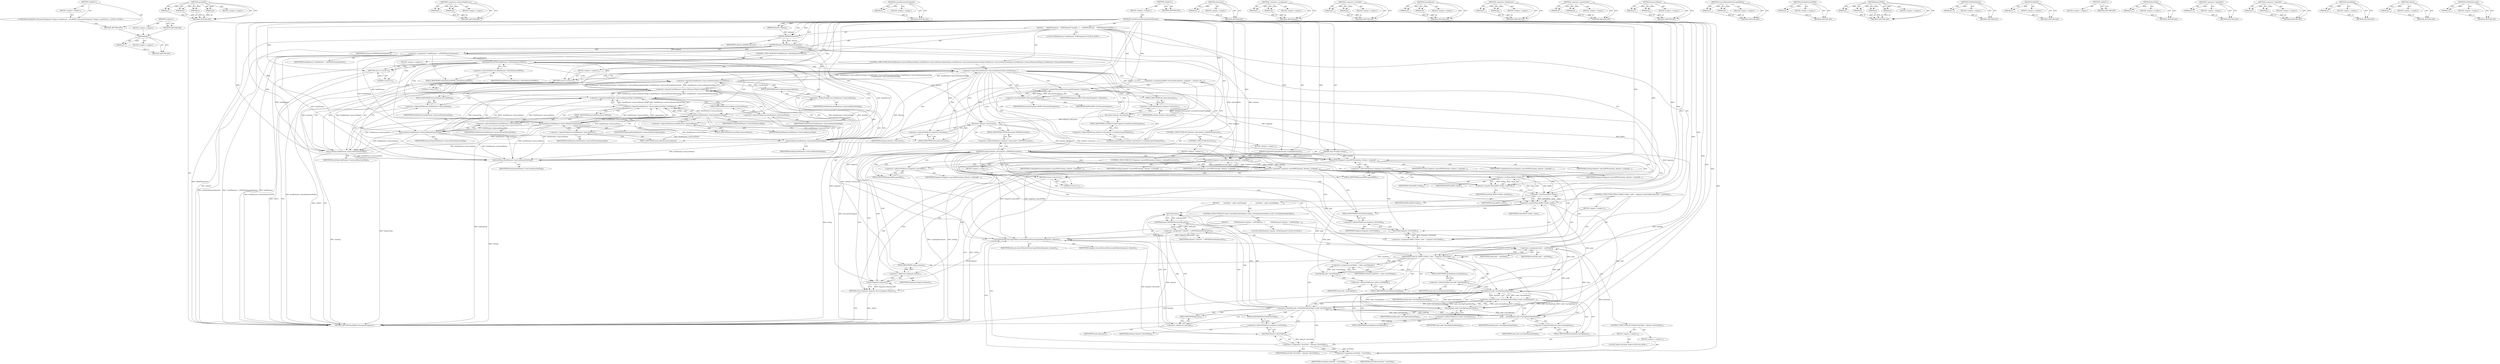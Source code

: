 digraph "&lt;global&gt;" {
vulnerable_300 [label=<(METHOD,get)>];
vulnerable_301 [label=<(PARAM,p1)>];
vulnerable_302 [label=<(BLOCK,&lt;empty&gt;,&lt;empty&gt;)>];
vulnerable_303 [label=<(METHOD_RETURN,ANY)>];
vulnerable_280 [label=<(METHOD,parseXML)>];
vulnerable_281 [label=<(PARAM,p1)>];
vulnerable_282 [label=<(PARAM,p2)>];
vulnerable_283 [label=<(PARAM,p3)>];
vulnerable_284 [label=<(PARAM,p4)>];
vulnerable_285 [label=<(BLOCK,&lt;empty&gt;,&lt;empty&gt;)>];
vulnerable_286 [label=<(METHOD_RETURN,ANY)>];
vulnerable_232 [label=<(METHOD,&lt;operator&gt;.indirectFieldAccess)>];
vulnerable_233 [label=<(PARAM,p1)>];
vulnerable_234 [label=<(PARAM,p2)>];
vulnerable_235 [label=<(BLOCK,&lt;empty&gt;,&lt;empty&gt;)>];
vulnerable_236 [label=<(METHOD_RETURN,ANY)>];
vulnerable_257 [label=<(METHOD,createDocumentFragment)>];
vulnerable_258 [label=<(PARAM,p1)>];
vulnerable_259 [label=<(BLOCK,&lt;empty&gt;,&lt;empty&gt;)>];
vulnerable_260 [label=<(METHOD_RETURN,ANY)>];
vulnerable_6 [label=<(METHOD,&lt;global&gt;)<SUB>1</SUB>>];
vulnerable_7 [label=<(BLOCK,&lt;empty&gt;,&lt;empty&gt;)<SUB>1</SUB>>];
vulnerable_8 [label=<(METHOD,createDocumentFragmentForElement)<SUB>1</SUB>>];
vulnerable_9 [label=<(PARAM,const String&amp; markup)<SUB>1</SUB>>];
vulnerable_10 [label=<(PARAM,Element* element)<SUB>1</SUB>>];
vulnerable_11 [label=<(PARAM,FragmentScriptingPermission scriptingPermission)<SUB>1</SUB>>];
vulnerable_12 [label=<(BLOCK,{
    ASSERT(element);
    HTMLElement* htmlEle...,{
    ASSERT(element);
    HTMLElement* htmlEle...)<SUB>2</SUB>>];
vulnerable_13 [label=<(ASSERT,ASSERT(element))<SUB>3</SUB>>];
vulnerable_14 [label=<(IDENTIFIER,element,ASSERT(element))<SUB>3</SUB>>];
vulnerable_15 [label="<(LOCAL,HTMLElement* htmlElement: HTMLElement*)<SUB>4</SUB>>"];
vulnerable_16 [label=<(&lt;operator&gt;.assignment,* htmlElement = toHTMLElement(element))<SUB>4</SUB>>];
vulnerable_17 [label=<(IDENTIFIER,htmlElement,* htmlElement = toHTMLElement(element))<SUB>4</SUB>>];
vulnerable_18 [label=<(toHTMLElement,toHTMLElement(element))<SUB>4</SUB>>];
vulnerable_19 [label=<(IDENTIFIER,element,toHTMLElement(element))<SUB>4</SUB>>];
vulnerable_20 [label=<(CONTROL_STRUCTURE,IF,if (htmlElement-&gt;ieForbidsInsertHTML()))<SUB>5</SUB>>];
vulnerable_21 [label=<(ieForbidsInsertHTML,htmlElement-&gt;ieForbidsInsertHTML())<SUB>5</SUB>>];
vulnerable_22 [label=<(&lt;operator&gt;.indirectFieldAccess,htmlElement-&gt;ieForbidsInsertHTML)<SUB>5</SUB>>];
vulnerable_23 [label=<(IDENTIFIER,htmlElement,htmlElement-&gt;ieForbidsInsertHTML())<SUB>5</SUB>>];
vulnerable_24 [label=<(FIELD_IDENTIFIER,ieForbidsInsertHTML,ieForbidsInsertHTML)<SUB>5</SUB>>];
vulnerable_25 [label=<(BLOCK,&lt;empty&gt;,&lt;empty&gt;)<SUB>6</SUB>>];
vulnerable_26 [label=<(RETURN,return 0;,return 0;)<SUB>6</SUB>>];
vulnerable_27 [label=<(LITERAL,0,return 0;)<SUB>6</SUB>>];
vulnerable_28 [label=<(CONTROL_STRUCTURE,IF,if (htmlElement-&gt;hasLocalName(colTag) || htmlElement-&gt;hasLocalName(colgroupTag) || htmlElement-&gt;hasLocalName(framesetTag)
| htmlElement-&gt;hasLocalName(headTag) || htmlElement-&gt;hasLocalName(styleTag) || htmlElement-&gt;hasLocalName(titleTag)))<SUB>7</SUB>>];
vulnerable_29 [label=<(&lt;operator&gt;.logicalOr,htmlElement-&gt;hasLocalName(colTag) || htmlElemen...)<SUB>7</SUB>>];
vulnerable_30 [label=<(&lt;operator&gt;.logicalOr,htmlElement-&gt;hasLocalName(colTag) || htmlElemen...)<SUB>7</SUB>>];
vulnerable_31 [label=<(&lt;operator&gt;.logicalOr,htmlElement-&gt;hasLocalName(colTag) || htmlElemen...)<SUB>7</SUB>>];
vulnerable_32 [label=<(&lt;operator&gt;.logicalOr,htmlElement-&gt;hasLocalName(colTag) || htmlElemen...)<SUB>7</SUB>>];
vulnerable_33 [label=<(&lt;operator&gt;.logicalOr,htmlElement-&gt;hasLocalName(colTag) || htmlElemen...)<SUB>7</SUB>>];
vulnerable_34 [label=<(hasLocalName,htmlElement-&gt;hasLocalName(colTag))<SUB>7</SUB>>];
vulnerable_35 [label=<(&lt;operator&gt;.indirectFieldAccess,htmlElement-&gt;hasLocalName)<SUB>7</SUB>>];
vulnerable_36 [label=<(IDENTIFIER,htmlElement,htmlElement-&gt;hasLocalName(colTag))<SUB>7</SUB>>];
vulnerable_37 [label=<(FIELD_IDENTIFIER,hasLocalName,hasLocalName)<SUB>7</SUB>>];
vulnerable_38 [label=<(IDENTIFIER,colTag,htmlElement-&gt;hasLocalName(colTag))<SUB>7</SUB>>];
vulnerable_39 [label=<(hasLocalName,htmlElement-&gt;hasLocalName(colgroupTag))<SUB>7</SUB>>];
vulnerable_40 [label=<(&lt;operator&gt;.indirectFieldAccess,htmlElement-&gt;hasLocalName)<SUB>7</SUB>>];
vulnerable_41 [label=<(IDENTIFIER,htmlElement,htmlElement-&gt;hasLocalName(colgroupTag))<SUB>7</SUB>>];
vulnerable_42 [label=<(FIELD_IDENTIFIER,hasLocalName,hasLocalName)<SUB>7</SUB>>];
vulnerable_43 [label=<(IDENTIFIER,colgroupTag,htmlElement-&gt;hasLocalName(colgroupTag))<SUB>7</SUB>>];
vulnerable_44 [label=<(hasLocalName,htmlElement-&gt;hasLocalName(framesetTag))<SUB>7</SUB>>];
vulnerable_45 [label=<(&lt;operator&gt;.indirectFieldAccess,htmlElement-&gt;hasLocalName)<SUB>7</SUB>>];
vulnerable_46 [label=<(IDENTIFIER,htmlElement,htmlElement-&gt;hasLocalName(framesetTag))<SUB>7</SUB>>];
vulnerable_47 [label=<(FIELD_IDENTIFIER,hasLocalName,hasLocalName)<SUB>7</SUB>>];
vulnerable_48 [label=<(IDENTIFIER,framesetTag,htmlElement-&gt;hasLocalName(framesetTag))<SUB>7</SUB>>];
vulnerable_49 [label=<(hasLocalName,htmlElement-&gt;hasLocalName(headTag))<SUB>8</SUB>>];
vulnerable_50 [label=<(&lt;operator&gt;.indirectFieldAccess,htmlElement-&gt;hasLocalName)<SUB>8</SUB>>];
vulnerable_51 [label=<(IDENTIFIER,htmlElement,htmlElement-&gt;hasLocalName(headTag))<SUB>8</SUB>>];
vulnerable_52 [label=<(FIELD_IDENTIFIER,hasLocalName,hasLocalName)<SUB>8</SUB>>];
vulnerable_53 [label=<(IDENTIFIER,headTag,htmlElement-&gt;hasLocalName(headTag))<SUB>8</SUB>>];
vulnerable_54 [label=<(hasLocalName,htmlElement-&gt;hasLocalName(styleTag))<SUB>8</SUB>>];
vulnerable_55 [label=<(&lt;operator&gt;.indirectFieldAccess,htmlElement-&gt;hasLocalName)<SUB>8</SUB>>];
vulnerable_56 [label=<(IDENTIFIER,htmlElement,htmlElement-&gt;hasLocalName(styleTag))<SUB>8</SUB>>];
vulnerable_57 [label=<(FIELD_IDENTIFIER,hasLocalName,hasLocalName)<SUB>8</SUB>>];
vulnerable_58 [label=<(IDENTIFIER,styleTag,htmlElement-&gt;hasLocalName(styleTag))<SUB>8</SUB>>];
vulnerable_59 [label=<(hasLocalName,htmlElement-&gt;hasLocalName(titleTag))<SUB>8</SUB>>];
vulnerable_60 [label=<(&lt;operator&gt;.indirectFieldAccess,htmlElement-&gt;hasLocalName)<SUB>8</SUB>>];
vulnerable_61 [label=<(IDENTIFIER,htmlElement,htmlElement-&gt;hasLocalName(titleTag))<SUB>8</SUB>>];
vulnerable_62 [label=<(FIELD_IDENTIFIER,hasLocalName,hasLocalName)<SUB>8</SUB>>];
vulnerable_63 [label=<(IDENTIFIER,titleTag,htmlElement-&gt;hasLocalName(titleTag))<SUB>8</SUB>>];
vulnerable_64 [label=<(BLOCK,&lt;empty&gt;,&lt;empty&gt;)<SUB>9</SUB>>];
vulnerable_65 [label=<(RETURN,return 0;,return 0;)<SUB>9</SUB>>];
vulnerable_66 [label=<(LITERAL,0,return 0;)<SUB>9</SUB>>];
vulnerable_67 [label=<(&lt;operator&gt;.assignment,RefPtr&lt;DocumentFragment&gt; fragment = element-&gt;do...)<SUB>10</SUB>>];
vulnerable_68 [label=<(&lt;operator&gt;.greaterThan,RefPtr&lt;DocumentFragment&gt; fragment)<SUB>10</SUB>>];
vulnerable_69 [label=<(&lt;operator&gt;.lessThan,RefPtr&lt;DocumentFragment)<SUB>10</SUB>>];
vulnerable_70 [label=<(IDENTIFIER,RefPtr,RefPtr&lt;DocumentFragment)<SUB>10</SUB>>];
vulnerable_71 [label=<(IDENTIFIER,DocumentFragment,RefPtr&lt;DocumentFragment)<SUB>10</SUB>>];
vulnerable_72 [label=<(IDENTIFIER,fragment,RefPtr&lt;DocumentFragment&gt; fragment)<SUB>10</SUB>>];
vulnerable_73 [label=<(createDocumentFragment,element-&gt;document()-&gt;createDocumentFragment())<SUB>10</SUB>>];
vulnerable_74 [label=<(&lt;operator&gt;.indirectFieldAccess,element-&gt;document()-&gt;createDocumentFragment)<SUB>10</SUB>>];
vulnerable_75 [label=<(document,element-&gt;document())<SUB>10</SUB>>];
vulnerable_76 [label=<(&lt;operator&gt;.indirectFieldAccess,element-&gt;document)<SUB>10</SUB>>];
vulnerable_77 [label=<(IDENTIFIER,element,element-&gt;document())<SUB>10</SUB>>];
vulnerable_78 [label=<(FIELD_IDENTIFIER,document,document)<SUB>10</SUB>>];
vulnerable_79 [label=<(FIELD_IDENTIFIER,createDocumentFragment,createDocumentFragment)<SUB>10</SUB>>];
vulnerable_80 [label=<(CONTROL_STRUCTURE,IF,if (element-&gt;document()-&gt;isHTMLDocument()))<SUB>11</SUB>>];
vulnerable_81 [label=<(isHTMLDocument,element-&gt;document()-&gt;isHTMLDocument())<SUB>11</SUB>>];
vulnerable_82 [label=<(&lt;operator&gt;.indirectFieldAccess,element-&gt;document()-&gt;isHTMLDocument)<SUB>11</SUB>>];
vulnerable_83 [label=<(document,element-&gt;document())<SUB>11</SUB>>];
vulnerable_84 [label=<(&lt;operator&gt;.indirectFieldAccess,element-&gt;document)<SUB>11</SUB>>];
vulnerable_85 [label=<(IDENTIFIER,element,element-&gt;document())<SUB>11</SUB>>];
vulnerable_86 [label=<(FIELD_IDENTIFIER,document,document)<SUB>11</SUB>>];
vulnerable_87 [label=<(FIELD_IDENTIFIER,isHTMLDocument,isHTMLDocument)<SUB>11</SUB>>];
vulnerable_88 [label=<(BLOCK,&lt;empty&gt;,&lt;empty&gt;)<SUB>12</SUB>>];
vulnerable_89 [label=<(parseHTML,fragment-&gt;parseHTML(markup, element, scriptingP...)<SUB>12</SUB>>];
vulnerable_90 [label=<(&lt;operator&gt;.indirectFieldAccess,fragment-&gt;parseHTML)<SUB>12</SUB>>];
vulnerable_91 [label=<(IDENTIFIER,fragment,fragment-&gt;parseHTML(markup, element, scriptingP...)<SUB>12</SUB>>];
vulnerable_92 [label=<(FIELD_IDENTIFIER,parseHTML,parseHTML)<SUB>12</SUB>>];
vulnerable_93 [label=<(IDENTIFIER,markup,fragment-&gt;parseHTML(markup, element, scriptingP...)<SUB>12</SUB>>];
vulnerable_94 [label=<(IDENTIFIER,element,fragment-&gt;parseHTML(markup, element, scriptingP...)<SUB>12</SUB>>];
vulnerable_95 [label=<(IDENTIFIER,scriptingPermission,fragment-&gt;parseHTML(markup, element, scriptingP...)<SUB>12</SUB>>];
vulnerable_96 [label=<(CONTROL_STRUCTURE,ELSE,else)<SUB>13</SUB>>];
vulnerable_97 [label=<(BLOCK,&lt;empty&gt;,&lt;empty&gt;)<SUB>13</SUB>>];
vulnerable_98 [label=<(CONTROL_STRUCTURE,IF,if (!fragment-&gt;parseXML(markup, element, scriptingPermission)))<SUB>13</SUB>>];
vulnerable_99 [label=<(&lt;operator&gt;.logicalNot,!fragment-&gt;parseXML(markup, element, scriptingP...)<SUB>13</SUB>>];
vulnerable_100 [label=<(parseXML,fragment-&gt;parseXML(markup, element, scriptingPe...)<SUB>13</SUB>>];
vulnerable_101 [label=<(&lt;operator&gt;.indirectFieldAccess,fragment-&gt;parseXML)<SUB>13</SUB>>];
vulnerable_102 [label=<(IDENTIFIER,fragment,fragment-&gt;parseXML(markup, element, scriptingPe...)<SUB>13</SUB>>];
vulnerable_103 [label=<(FIELD_IDENTIFIER,parseXML,parseXML)<SUB>13</SUB>>];
vulnerable_104 [label=<(IDENTIFIER,markup,fragment-&gt;parseXML(markup, element, scriptingPe...)<SUB>13</SUB>>];
vulnerable_105 [label=<(IDENTIFIER,element,fragment-&gt;parseXML(markup, element, scriptingPe...)<SUB>13</SUB>>];
vulnerable_106 [label=<(IDENTIFIER,scriptingPermission,fragment-&gt;parseXML(markup, element, scriptingPe...)<SUB>13</SUB>>];
vulnerable_107 [label=<(BLOCK,&lt;empty&gt;,&lt;empty&gt;)<SUB>14</SUB>>];
vulnerable_108 [label=<(RETURN,return 0;,return 0;)<SUB>14</SUB>>];
vulnerable_109 [label=<(LITERAL,0,return 0;)<SUB>14</SUB>>];
vulnerable_110 [label=<(&lt;operator&gt;.greaterThan,RefPtr&lt;Node&gt; nextNode)<SUB>15</SUB>>];
vulnerable_111 [label=<(&lt;operator&gt;.lessThan,RefPtr&lt;Node)<SUB>15</SUB>>];
vulnerable_112 [label=<(IDENTIFIER,RefPtr,RefPtr&lt;Node)<SUB>15</SUB>>];
vulnerable_113 [label=<(IDENTIFIER,Node,RefPtr&lt;Node)<SUB>15</SUB>>];
vulnerable_114 [label=<(IDENTIFIER,nextNode,RefPtr&lt;Node&gt; nextNode)<SUB>15</SUB>>];
vulnerable_115 [label=<(CONTROL_STRUCTURE,FOR,for (RefPtr&lt;Node&gt; node = fragment-&gt;firstChild();node;node = nextNode))<SUB>16</SUB>>];
vulnerable_116 [label=<(BLOCK,&lt;empty&gt;,&lt;empty&gt;)<SUB>16</SUB>>];
vulnerable_117 [label=<(&lt;operator&gt;.assignment,RefPtr&lt;Node&gt; node = fragment-&gt;firstChild())<SUB>16</SUB>>];
vulnerable_118 [label=<(&lt;operator&gt;.greaterThan,RefPtr&lt;Node&gt; node)<SUB>16</SUB>>];
vulnerable_119 [label=<(&lt;operator&gt;.lessThan,RefPtr&lt;Node)<SUB>16</SUB>>];
vulnerable_120 [label=<(IDENTIFIER,RefPtr,RefPtr&lt;Node)<SUB>16</SUB>>];
vulnerable_121 [label=<(IDENTIFIER,Node,RefPtr&lt;Node)<SUB>16</SUB>>];
vulnerable_122 [label=<(IDENTIFIER,node,RefPtr&lt;Node&gt; node)<SUB>16</SUB>>];
vulnerable_123 [label=<(firstChild,fragment-&gt;firstChild())<SUB>16</SUB>>];
vulnerable_124 [label=<(&lt;operator&gt;.indirectFieldAccess,fragment-&gt;firstChild)<SUB>16</SUB>>];
vulnerable_125 [label=<(IDENTIFIER,fragment,fragment-&gt;firstChild())<SUB>16</SUB>>];
vulnerable_126 [label=<(FIELD_IDENTIFIER,firstChild,firstChild)<SUB>16</SUB>>];
vulnerable_127 [label=<(IDENTIFIER,node,for (RefPtr&lt;Node&gt; node = fragment-&gt;firstChild()...)<SUB>16</SUB>>];
vulnerable_128 [label=<(&lt;operator&gt;.assignment,node = nextNode)<SUB>16</SUB>>];
vulnerable_129 [label=<(IDENTIFIER,node,node = nextNode)<SUB>16</SUB>>];
vulnerable_130 [label=<(IDENTIFIER,nextNode,node = nextNode)<SUB>16</SUB>>];
vulnerable_131 [label=<(BLOCK,{
        nextNode = node-&gt;nextSibling();
     ...,{
        nextNode = node-&gt;nextSibling();
     ...)<SUB>16</SUB>>];
vulnerable_132 [label=<(&lt;operator&gt;.assignment,nextNode = node-&gt;nextSibling())<SUB>17</SUB>>];
vulnerable_133 [label=<(IDENTIFIER,nextNode,nextNode = node-&gt;nextSibling())<SUB>17</SUB>>];
vulnerable_134 [label=<(nextSibling,node-&gt;nextSibling())<SUB>17</SUB>>];
vulnerable_135 [label=<(&lt;operator&gt;.indirectFieldAccess,node-&gt;nextSibling)<SUB>17</SUB>>];
vulnerable_136 [label=<(IDENTIFIER,node,node-&gt;nextSibling())<SUB>17</SUB>>];
vulnerable_137 [label=<(FIELD_IDENTIFIER,nextSibling,nextSibling)<SUB>17</SUB>>];
vulnerable_138 [label=<(CONTROL_STRUCTURE,IF,if (node-&gt;hasTagName(htmlTag) || node-&gt;hasTagName(headTag) || node-&gt;hasTagName(bodyTag)))<SUB>18</SUB>>];
vulnerable_139 [label=<(&lt;operator&gt;.logicalOr,node-&gt;hasTagName(htmlTag) || node-&gt;hasTagName(h...)<SUB>18</SUB>>];
vulnerable_140 [label=<(&lt;operator&gt;.logicalOr,node-&gt;hasTagName(htmlTag) || node-&gt;hasTagName(h...)<SUB>18</SUB>>];
vulnerable_141 [label=<(hasTagName,node-&gt;hasTagName(htmlTag))<SUB>18</SUB>>];
vulnerable_142 [label=<(&lt;operator&gt;.indirectFieldAccess,node-&gt;hasTagName)<SUB>18</SUB>>];
vulnerable_143 [label=<(IDENTIFIER,node,node-&gt;hasTagName(htmlTag))<SUB>18</SUB>>];
vulnerable_144 [label=<(FIELD_IDENTIFIER,hasTagName,hasTagName)<SUB>18</SUB>>];
vulnerable_145 [label=<(IDENTIFIER,htmlTag,node-&gt;hasTagName(htmlTag))<SUB>18</SUB>>];
vulnerable_146 [label=<(hasTagName,node-&gt;hasTagName(headTag))<SUB>18</SUB>>];
vulnerable_147 [label=<(&lt;operator&gt;.indirectFieldAccess,node-&gt;hasTagName)<SUB>18</SUB>>];
vulnerable_148 [label=<(IDENTIFIER,node,node-&gt;hasTagName(headTag))<SUB>18</SUB>>];
vulnerable_149 [label=<(FIELD_IDENTIFIER,hasTagName,hasTagName)<SUB>18</SUB>>];
vulnerable_150 [label=<(IDENTIFIER,headTag,node-&gt;hasTagName(headTag))<SUB>18</SUB>>];
vulnerable_151 [label=<(hasTagName,node-&gt;hasTagName(bodyTag))<SUB>18</SUB>>];
vulnerable_152 [label=<(&lt;operator&gt;.indirectFieldAccess,node-&gt;hasTagName)<SUB>18</SUB>>];
vulnerable_153 [label=<(IDENTIFIER,node,node-&gt;hasTagName(bodyTag))<SUB>18</SUB>>];
vulnerable_154 [label=<(FIELD_IDENTIFIER,hasTagName,hasTagName)<SUB>18</SUB>>];
vulnerable_155 [label=<(IDENTIFIER,bodyTag,node-&gt;hasTagName(bodyTag))<SUB>18</SUB>>];
vulnerable_156 [label=<(BLOCK,{
            HTMLElement* element = toHTMLElem...,{
            HTMLElement* element = toHTMLElem...)<SUB>18</SUB>>];
vulnerable_157 [label="<(LOCAL,HTMLElement* element: HTMLElement*)<SUB>19</SUB>>"];
vulnerable_158 [label=<(&lt;operator&gt;.assignment,* element = toHTMLElement(node.get()))<SUB>19</SUB>>];
vulnerable_159 [label=<(IDENTIFIER,element,* element = toHTMLElement(node.get()))<SUB>19</SUB>>];
vulnerable_160 [label=<(toHTMLElement,toHTMLElement(node.get()))<SUB>19</SUB>>];
vulnerable_161 [label=<(get,node.get())<SUB>19</SUB>>];
vulnerable_162 [label=<(&lt;operator&gt;.fieldAccess,node.get)<SUB>19</SUB>>];
vulnerable_163 [label=<(IDENTIFIER,node,node.get())<SUB>19</SUB>>];
vulnerable_164 [label=<(FIELD_IDENTIFIER,get,get)<SUB>19</SUB>>];
vulnerable_165 [label=<(CONTROL_STRUCTURE,IF,if (Node* firstChild = element-&gt;firstChild()))<SUB>20</SUB>>];
vulnerable_166 [label=<(BLOCK,&lt;empty&gt;,&lt;empty&gt;)<SUB>20</SUB>>];
vulnerable_167 [label="<(LOCAL,Node* firstChild: Node*)<SUB>20</SUB>>"];
vulnerable_168 [label=<(&lt;operator&gt;.assignment,* firstChild = element-&gt;firstChild())<SUB>20</SUB>>];
vulnerable_169 [label=<(IDENTIFIER,firstChild,* firstChild = element-&gt;firstChild())<SUB>20</SUB>>];
vulnerable_170 [label=<(firstChild,element-&gt;firstChild())<SUB>20</SUB>>];
vulnerable_171 [label=<(&lt;operator&gt;.indirectFieldAccess,element-&gt;firstChild)<SUB>20</SUB>>];
vulnerable_172 [label=<(IDENTIFIER,element,element-&gt;firstChild())<SUB>20</SUB>>];
vulnerable_173 [label=<(FIELD_IDENTIFIER,firstChild,firstChild)<SUB>20</SUB>>];
vulnerable_174 [label=<(BLOCK,&lt;empty&gt;,&lt;empty&gt;)<SUB>21</SUB>>];
vulnerable_175 [label=<(&lt;operator&gt;.assignment,nextNode = firstChild)<SUB>21</SUB>>];
vulnerable_176 [label=<(IDENTIFIER,nextNode,nextNode = firstChild)<SUB>21</SUB>>];
vulnerable_177 [label=<(IDENTIFIER,firstChild,nextNode = firstChild)<SUB>21</SUB>>];
vulnerable_178 [label=<(removeElementPreservingChildren,removeElementPreservingChildren(fragment, element))<SUB>22</SUB>>];
vulnerable_179 [label=<(IDENTIFIER,fragment,removeElementPreservingChildren(fragment, element))<SUB>22</SUB>>];
vulnerable_180 [label=<(IDENTIFIER,element,removeElementPreservingChildren(fragment, element))<SUB>22</SUB>>];
vulnerable_181 [label=<(RETURN,return fragment.release();,return fragment.release();)<SUB>25</SUB>>];
vulnerable_182 [label=<(release,fragment.release())<SUB>25</SUB>>];
vulnerable_183 [label=<(&lt;operator&gt;.fieldAccess,fragment.release)<SUB>25</SUB>>];
vulnerable_184 [label=<(IDENTIFIER,fragment,fragment.release())<SUB>25</SUB>>];
vulnerable_185 [label=<(FIELD_IDENTIFIER,release,release)<SUB>25</SUB>>];
vulnerable_186 [label=<(METHOD_RETURN,PassRefPtr&lt;DocumentFragment&gt;)<SUB>1</SUB>>];
vulnerable_188 [label=<(METHOD_RETURN,ANY)<SUB>1</SUB>>];
vulnerable_261 [label=<(METHOD,document)>];
vulnerable_262 [label=<(PARAM,p1)>];
vulnerable_263 [label=<(BLOCK,&lt;empty&gt;,&lt;empty&gt;)>];
vulnerable_264 [label=<(METHOD_RETURN,ANY)>];
vulnerable_219 [label=<(METHOD,&lt;operator&gt;.assignment)>];
vulnerable_220 [label=<(PARAM,p1)>];
vulnerable_221 [label=<(PARAM,p2)>];
vulnerable_222 [label=<(BLOCK,&lt;empty&gt;,&lt;empty&gt;)>];
vulnerable_223 [label=<(METHOD_RETURN,ANY)>];
vulnerable_252 [label=<(METHOD,&lt;operator&gt;.lessThan)>];
vulnerable_253 [label=<(PARAM,p1)>];
vulnerable_254 [label=<(PARAM,p2)>];
vulnerable_255 [label=<(BLOCK,&lt;empty&gt;,&lt;empty&gt;)>];
vulnerable_256 [label=<(METHOD_RETURN,ANY)>];
vulnerable_295 [label=<(METHOD,hasTagName)>];
vulnerable_296 [label=<(PARAM,p1)>];
vulnerable_297 [label=<(PARAM,p2)>];
vulnerable_298 [label=<(BLOCK,&lt;empty&gt;,&lt;empty&gt;)>];
vulnerable_299 [label=<(METHOD_RETURN,ANY)>];
vulnerable_304 [label=<(METHOD,&lt;operator&gt;.fieldAccess)>];
vulnerable_305 [label=<(PARAM,p1)>];
vulnerable_306 [label=<(PARAM,p2)>];
vulnerable_307 [label=<(BLOCK,&lt;empty&gt;,&lt;empty&gt;)>];
vulnerable_308 [label=<(METHOD_RETURN,ANY)>];
vulnerable_247 [label=<(METHOD,&lt;operator&gt;.greaterThan)>];
vulnerable_248 [label=<(PARAM,p1)>];
vulnerable_249 [label=<(PARAM,p2)>];
vulnerable_250 [label=<(BLOCK,&lt;empty&gt;,&lt;empty&gt;)>];
vulnerable_251 [label=<(METHOD_RETURN,ANY)>];
vulnerable_242 [label=<(METHOD,hasLocalName)>];
vulnerable_243 [label=<(PARAM,p1)>];
vulnerable_244 [label=<(PARAM,p2)>];
vulnerable_245 [label=<(BLOCK,&lt;empty&gt;,&lt;empty&gt;)>];
vulnerable_246 [label=<(METHOD_RETURN,ANY)>];
vulnerable_309 [label=<(METHOD,removeElementPreservingChildren)>];
vulnerable_310 [label=<(PARAM,p1)>];
vulnerable_311 [label=<(PARAM,p2)>];
vulnerable_312 [label=<(BLOCK,&lt;empty&gt;,&lt;empty&gt;)>];
vulnerable_313 [label=<(METHOD_RETURN,ANY)>];
vulnerable_228 [label=<(METHOD,ieForbidsInsertHTML)>];
vulnerable_229 [label=<(PARAM,p1)>];
vulnerable_230 [label=<(BLOCK,&lt;empty&gt;,&lt;empty&gt;)>];
vulnerable_231 [label=<(METHOD_RETURN,ANY)>];
vulnerable_269 [label=<(METHOD,parseHTML)>];
vulnerable_270 [label=<(PARAM,p1)>];
vulnerable_271 [label=<(PARAM,p2)>];
vulnerable_272 [label=<(PARAM,p3)>];
vulnerable_273 [label=<(PARAM,p4)>];
vulnerable_274 [label=<(BLOCK,&lt;empty&gt;,&lt;empty&gt;)>];
vulnerable_275 [label=<(METHOD_RETURN,ANY)>];
vulnerable_224 [label=<(METHOD,toHTMLElement)>];
vulnerable_225 [label=<(PARAM,p1)>];
vulnerable_226 [label=<(BLOCK,&lt;empty&gt;,&lt;empty&gt;)>];
vulnerable_227 [label=<(METHOD_RETURN,ANY)>];
vulnerable_215 [label=<(METHOD,ASSERT)>];
vulnerable_216 [label=<(PARAM,p1)>];
vulnerable_217 [label=<(BLOCK,&lt;empty&gt;,&lt;empty&gt;)>];
vulnerable_218 [label=<(METHOD_RETURN,ANY)>];
vulnerable_209 [label=<(METHOD,&lt;global&gt;)<SUB>1</SUB>>];
vulnerable_210 [label=<(BLOCK,&lt;empty&gt;,&lt;empty&gt;)>];
vulnerable_211 [label=<(METHOD_RETURN,ANY)>];
vulnerable_287 [label=<(METHOD,firstChild)>];
vulnerable_288 [label=<(PARAM,p1)>];
vulnerable_289 [label=<(BLOCK,&lt;empty&gt;,&lt;empty&gt;)>];
vulnerable_290 [label=<(METHOD_RETURN,ANY)>];
vulnerable_276 [label=<(METHOD,&lt;operator&gt;.logicalNot)>];
vulnerable_277 [label=<(PARAM,p1)>];
vulnerable_278 [label=<(BLOCK,&lt;empty&gt;,&lt;empty&gt;)>];
vulnerable_279 [label=<(METHOD_RETURN,ANY)>];
vulnerable_237 [label=<(METHOD,&lt;operator&gt;.logicalOr)>];
vulnerable_238 [label=<(PARAM,p1)>];
vulnerable_239 [label=<(PARAM,p2)>];
vulnerable_240 [label=<(BLOCK,&lt;empty&gt;,&lt;empty&gt;)>];
vulnerable_241 [label=<(METHOD_RETURN,ANY)>];
vulnerable_291 [label=<(METHOD,nextSibling)>];
vulnerable_292 [label=<(PARAM,p1)>];
vulnerable_293 [label=<(BLOCK,&lt;empty&gt;,&lt;empty&gt;)>];
vulnerable_294 [label=<(METHOD_RETURN,ANY)>];
vulnerable_314 [label=<(METHOD,release)>];
vulnerable_315 [label=<(PARAM,p1)>];
vulnerable_316 [label=<(BLOCK,&lt;empty&gt;,&lt;empty&gt;)>];
vulnerable_317 [label=<(METHOD_RETURN,ANY)>];
vulnerable_265 [label=<(METHOD,isHTMLDocument)>];
vulnerable_266 [label=<(PARAM,p1)>];
vulnerable_267 [label=<(BLOCK,&lt;empty&gt;,&lt;empty&gt;)>];
vulnerable_268 [label=<(METHOD_RETURN,ANY)>];
fixed_6 [label=<(METHOD,&lt;global&gt;)<SUB>1</SUB>>];
fixed_7 [label=<(BLOCK,&lt;empty&gt;,&lt;empty&gt;)<SUB>1</SUB>>];
fixed_8 [label="<(UNKNOWN,PassRefPtr&lt;DocumentFragment&gt; Range::createDocum...,PassRefPtr&lt;DocumentFragment&gt; Range::createDocum...)<SUB>1</SUB>>"];
fixed_9 [label=<(METHOD_RETURN,ANY)<SUB>1</SUB>>];
fixed_14 [label=<(METHOD,&lt;global&gt;)<SUB>1</SUB>>];
fixed_15 [label=<(BLOCK,&lt;empty&gt;,&lt;empty&gt;)>];
fixed_16 [label=<(METHOD_RETURN,ANY)>];
vulnerable_300 -> vulnerable_301  [key=0, label="AST: "];
vulnerable_300 -> vulnerable_301  [key=1, label="DDG: "];
vulnerable_300 -> vulnerable_302  [key=0, label="AST: "];
vulnerable_300 -> vulnerable_303  [key=0, label="AST: "];
vulnerable_300 -> vulnerable_303  [key=1, label="CFG: "];
vulnerable_301 -> vulnerable_303  [key=0, label="DDG: p1"];
vulnerable_280 -> vulnerable_281  [key=0, label="AST: "];
vulnerable_280 -> vulnerable_281  [key=1, label="DDG: "];
vulnerable_280 -> vulnerable_285  [key=0, label="AST: "];
vulnerable_280 -> vulnerable_282  [key=0, label="AST: "];
vulnerable_280 -> vulnerable_282  [key=1, label="DDG: "];
vulnerable_280 -> vulnerable_286  [key=0, label="AST: "];
vulnerable_280 -> vulnerable_286  [key=1, label="CFG: "];
vulnerable_280 -> vulnerable_283  [key=0, label="AST: "];
vulnerable_280 -> vulnerable_283  [key=1, label="DDG: "];
vulnerable_280 -> vulnerable_284  [key=0, label="AST: "];
vulnerable_280 -> vulnerable_284  [key=1, label="DDG: "];
vulnerable_281 -> vulnerable_286  [key=0, label="DDG: p1"];
vulnerable_282 -> vulnerable_286  [key=0, label="DDG: p2"];
vulnerable_283 -> vulnerable_286  [key=0, label="DDG: p3"];
vulnerable_284 -> vulnerable_286  [key=0, label="DDG: p4"];
vulnerable_232 -> vulnerable_233  [key=0, label="AST: "];
vulnerable_232 -> vulnerable_233  [key=1, label="DDG: "];
vulnerable_232 -> vulnerable_235  [key=0, label="AST: "];
vulnerable_232 -> vulnerable_234  [key=0, label="AST: "];
vulnerable_232 -> vulnerable_234  [key=1, label="DDG: "];
vulnerable_232 -> vulnerable_236  [key=0, label="AST: "];
vulnerable_232 -> vulnerable_236  [key=1, label="CFG: "];
vulnerable_233 -> vulnerable_236  [key=0, label="DDG: p1"];
vulnerable_234 -> vulnerable_236  [key=0, label="DDG: p2"];
vulnerable_257 -> vulnerable_258  [key=0, label="AST: "];
vulnerable_257 -> vulnerable_258  [key=1, label="DDG: "];
vulnerable_257 -> vulnerable_259  [key=0, label="AST: "];
vulnerable_257 -> vulnerable_260  [key=0, label="AST: "];
vulnerable_257 -> vulnerable_260  [key=1, label="CFG: "];
vulnerable_258 -> vulnerable_260  [key=0, label="DDG: p1"];
vulnerable_6 -> vulnerable_7  [key=0, label="AST: "];
vulnerable_6 -> vulnerable_188  [key=0, label="AST: "];
vulnerable_6 -> vulnerable_188  [key=1, label="CFG: "];
vulnerable_7 -> vulnerable_8  [key=0, label="AST: "];
vulnerable_8 -> vulnerable_9  [key=0, label="AST: "];
vulnerable_8 -> vulnerable_9  [key=1, label="DDG: "];
vulnerable_8 -> vulnerable_10  [key=0, label="AST: "];
vulnerable_8 -> vulnerable_10  [key=1, label="DDG: "];
vulnerable_8 -> vulnerable_11  [key=0, label="AST: "];
vulnerable_8 -> vulnerable_11  [key=1, label="DDG: "];
vulnerable_8 -> vulnerable_12  [key=0, label="AST: "];
vulnerable_8 -> vulnerable_186  [key=0, label="AST: "];
vulnerable_8 -> vulnerable_13  [key=0, label="CFG: "];
vulnerable_8 -> vulnerable_13  [key=1, label="DDG: "];
vulnerable_8 -> vulnerable_110  [key=0, label="DDG: "];
vulnerable_8 -> vulnerable_127  [key=0, label="DDG: "];
vulnerable_8 -> vulnerable_128  [key=0, label="DDG: "];
vulnerable_8 -> vulnerable_18  [key=0, label="DDG: "];
vulnerable_8 -> vulnerable_26  [key=0, label="DDG: "];
vulnerable_8 -> vulnerable_65  [key=0, label="DDG: "];
vulnerable_8 -> vulnerable_68  [key=0, label="DDG: "];
vulnerable_8 -> vulnerable_111  [key=0, label="DDG: "];
vulnerable_8 -> vulnerable_27  [key=0, label="DDG: "];
vulnerable_8 -> vulnerable_59  [key=0, label="DDG: "];
vulnerable_8 -> vulnerable_66  [key=0, label="DDG: "];
vulnerable_8 -> vulnerable_69  [key=0, label="DDG: "];
vulnerable_8 -> vulnerable_89  [key=0, label="DDG: "];
vulnerable_8 -> vulnerable_54  [key=0, label="DDG: "];
vulnerable_8 -> vulnerable_118  [key=0, label="DDG: "];
vulnerable_8 -> vulnerable_49  [key=0, label="DDG: "];
vulnerable_8 -> vulnerable_108  [key=0, label="DDG: "];
vulnerable_8 -> vulnerable_119  [key=0, label="DDG: "];
vulnerable_8 -> vulnerable_151  [key=0, label="DDG: "];
vulnerable_8 -> vulnerable_178  [key=0, label="DDG: "];
vulnerable_8 -> vulnerable_44  [key=0, label="DDG: "];
vulnerable_8 -> vulnerable_100  [key=0, label="DDG: "];
vulnerable_8 -> vulnerable_109  [key=0, label="DDG: "];
vulnerable_8 -> vulnerable_141  [key=0, label="DDG: "];
vulnerable_8 -> vulnerable_146  [key=0, label="DDG: "];
vulnerable_8 -> vulnerable_175  [key=0, label="DDG: "];
vulnerable_8 -> vulnerable_34  [key=0, label="DDG: "];
vulnerable_8 -> vulnerable_39  [key=0, label="DDG: "];
vulnerable_9 -> vulnerable_186  [key=0, label="DDG: markup"];
vulnerable_9 -> vulnerable_89  [key=0, label="DDG: markup"];
vulnerable_9 -> vulnerable_100  [key=0, label="DDG: markup"];
vulnerable_10 -> vulnerable_13  [key=0, label="DDG: element"];
vulnerable_11 -> vulnerable_186  [key=0, label="DDG: scriptingPermission"];
vulnerable_11 -> vulnerable_89  [key=0, label="DDG: scriptingPermission"];
vulnerable_11 -> vulnerable_100  [key=0, label="DDG: scriptingPermission"];
vulnerable_12 -> vulnerable_13  [key=0, label="AST: "];
vulnerable_12 -> vulnerable_15  [key=0, label="AST: "];
vulnerable_12 -> vulnerable_16  [key=0, label="AST: "];
vulnerable_12 -> vulnerable_20  [key=0, label="AST: "];
vulnerable_12 -> vulnerable_28  [key=0, label="AST: "];
vulnerable_12 -> vulnerable_67  [key=0, label="AST: "];
vulnerable_12 -> vulnerable_80  [key=0, label="AST: "];
vulnerable_12 -> vulnerable_110  [key=0, label="AST: "];
vulnerable_12 -> vulnerable_115  [key=0, label="AST: "];
vulnerable_12 -> vulnerable_181  [key=0, label="AST: "];
vulnerable_13 -> vulnerable_14  [key=0, label="AST: "];
vulnerable_13 -> vulnerable_18  [key=0, label="CFG: "];
vulnerable_13 -> vulnerable_18  [key=1, label="DDG: element"];
vulnerable_13 -> vulnerable_186  [key=0, label="DDG: ASSERT(element)"];
vulnerable_16 -> vulnerable_17  [key=0, label="AST: "];
vulnerable_16 -> vulnerable_18  [key=0, label="AST: "];
vulnerable_16 -> vulnerable_24  [key=0, label="CFG: "];
vulnerable_16 -> vulnerable_186  [key=0, label="DDG: htmlElement"];
vulnerable_16 -> vulnerable_186  [key=1, label="DDG: toHTMLElement(element)"];
vulnerable_16 -> vulnerable_186  [key=2, label="DDG: * htmlElement = toHTMLElement(element)"];
vulnerable_16 -> vulnerable_21  [key=0, label="DDG: htmlElement"];
vulnerable_16 -> vulnerable_59  [key=0, label="DDG: htmlElement"];
vulnerable_16 -> vulnerable_54  [key=0, label="DDG: htmlElement"];
vulnerable_16 -> vulnerable_49  [key=0, label="DDG: htmlElement"];
vulnerable_16 -> vulnerable_44  [key=0, label="DDG: htmlElement"];
vulnerable_16 -> vulnerable_34  [key=0, label="DDG: htmlElement"];
vulnerable_16 -> vulnerable_39  [key=0, label="DDG: htmlElement"];
vulnerable_18 -> vulnerable_19  [key=0, label="AST: "];
vulnerable_18 -> vulnerable_16  [key=0, label="CFG: "];
vulnerable_18 -> vulnerable_16  [key=1, label="DDG: element"];
vulnerable_18 -> vulnerable_186  [key=0, label="DDG: element"];
vulnerable_18 -> vulnerable_89  [key=0, label="DDG: element"];
vulnerable_18 -> vulnerable_75  [key=0, label="DDG: element"];
vulnerable_18 -> vulnerable_83  [key=0, label="DDG: element"];
vulnerable_18 -> vulnerable_100  [key=0, label="DDG: element"];
vulnerable_20 -> vulnerable_21  [key=0, label="AST: "];
vulnerable_20 -> vulnerable_25  [key=0, label="AST: "];
vulnerable_21 -> vulnerable_22  [key=0, label="AST: "];
vulnerable_21 -> vulnerable_26  [key=0, label="CFG: "];
vulnerable_21 -> vulnerable_26  [key=1, label="CDG: "];
vulnerable_21 -> vulnerable_37  [key=0, label="CFG: "];
vulnerable_21 -> vulnerable_37  [key=1, label="CDG: "];
vulnerable_21 -> vulnerable_186  [key=0, label="DDG: htmlElement-&gt;ieForbidsInsertHTML"];
vulnerable_21 -> vulnerable_186  [key=1, label="DDG: htmlElement-&gt;ieForbidsInsertHTML()"];
vulnerable_21 -> vulnerable_30  [key=0, label="CDG: "];
vulnerable_21 -> vulnerable_34  [key=0, label="CDG: "];
vulnerable_21 -> vulnerable_35  [key=0, label="CDG: "];
vulnerable_21 -> vulnerable_33  [key=0, label="CDG: "];
vulnerable_21 -> vulnerable_32  [key=0, label="CDG: "];
vulnerable_21 -> vulnerable_29  [key=0, label="CDG: "];
vulnerable_21 -> vulnerable_31  [key=0, label="CDG: "];
vulnerable_22 -> vulnerable_23  [key=0, label="AST: "];
vulnerable_22 -> vulnerable_24  [key=0, label="AST: "];
vulnerable_22 -> vulnerable_21  [key=0, label="CFG: "];
vulnerable_24 -> vulnerable_22  [key=0, label="CFG: "];
vulnerable_25 -> vulnerable_26  [key=0, label="AST: "];
vulnerable_26 -> vulnerable_27  [key=0, label="AST: "];
vulnerable_26 -> vulnerable_186  [key=0, label="CFG: "];
vulnerable_26 -> vulnerable_186  [key=1, label="DDG: &lt;RET&gt;"];
vulnerable_27 -> vulnerable_26  [key=0, label="DDG: 0"];
vulnerable_28 -> vulnerable_29  [key=0, label="AST: "];
vulnerable_28 -> vulnerable_64  [key=0, label="AST: "];
vulnerable_29 -> vulnerable_30  [key=0, label="AST: "];
vulnerable_29 -> vulnerable_59  [key=0, label="AST: "];
vulnerable_29 -> vulnerable_65  [key=0, label="CFG: "];
vulnerable_29 -> vulnerable_65  [key=1, label="CDG: "];
vulnerable_29 -> vulnerable_69  [key=0, label="CFG: "];
vulnerable_29 -> vulnerable_69  [key=1, label="CDG: "];
vulnerable_29 -> vulnerable_68  [key=0, label="CDG: "];
vulnerable_29 -> vulnerable_73  [key=0, label="CDG: "];
vulnerable_29 -> vulnerable_75  [key=0, label="CDG: "];
vulnerable_29 -> vulnerable_81  [key=0, label="CDG: "];
vulnerable_29 -> vulnerable_84  [key=0, label="CDG: "];
vulnerable_29 -> vulnerable_67  [key=0, label="CDG: "];
vulnerable_29 -> vulnerable_74  [key=0, label="CDG: "];
vulnerable_29 -> vulnerable_76  [key=0, label="CDG: "];
vulnerable_29 -> vulnerable_87  [key=0, label="CDG: "];
vulnerable_29 -> vulnerable_79  [key=0, label="CDG: "];
vulnerable_29 -> vulnerable_86  [key=0, label="CDG: "];
vulnerable_29 -> vulnerable_82  [key=0, label="CDG: "];
vulnerable_29 -> vulnerable_83  [key=0, label="CDG: "];
vulnerable_29 -> vulnerable_78  [key=0, label="CDG: "];
vulnerable_30 -> vulnerable_31  [key=0, label="AST: "];
vulnerable_30 -> vulnerable_54  [key=0, label="AST: "];
vulnerable_30 -> vulnerable_29  [key=0, label="CFG: "];
vulnerable_30 -> vulnerable_29  [key=1, label="DDG: htmlElement-&gt;hasLocalName(colTag) || htmlElement-&gt;hasLocalName(colgroupTag) || htmlElement-&gt;hasLocalName(framesetTag)
        || htmlElement-&gt;hasLocalName(headTag)"];
vulnerable_30 -> vulnerable_29  [key=2, label="DDG: htmlElement-&gt;hasLocalName(styleTag)"];
vulnerable_30 -> vulnerable_62  [key=0, label="CFG: "];
vulnerable_30 -> vulnerable_62  [key=1, label="CDG: "];
vulnerable_30 -> vulnerable_60  [key=0, label="CDG: "];
vulnerable_30 -> vulnerable_59  [key=0, label="CDG: "];
vulnerable_31 -> vulnerable_32  [key=0, label="AST: "];
vulnerable_31 -> vulnerable_49  [key=0, label="AST: "];
vulnerable_31 -> vulnerable_30  [key=0, label="CFG: "];
vulnerable_31 -> vulnerable_30  [key=1, label="DDG: htmlElement-&gt;hasLocalName(colTag) || htmlElement-&gt;hasLocalName(colgroupTag) || htmlElement-&gt;hasLocalName(framesetTag)"];
vulnerable_31 -> vulnerable_30  [key=2, label="DDG: htmlElement-&gt;hasLocalName(headTag)"];
vulnerable_31 -> vulnerable_57  [key=0, label="CFG: "];
vulnerable_31 -> vulnerable_57  [key=1, label="CDG: "];
vulnerable_31 -> vulnerable_54  [key=0, label="CDG: "];
vulnerable_31 -> vulnerable_55  [key=0, label="CDG: "];
vulnerable_32 -> vulnerable_33  [key=0, label="AST: "];
vulnerable_32 -> vulnerable_44  [key=0, label="AST: "];
vulnerable_32 -> vulnerable_31  [key=0, label="CFG: "];
vulnerable_32 -> vulnerable_31  [key=1, label="DDG: htmlElement-&gt;hasLocalName(colTag) || htmlElement-&gt;hasLocalName(colgroupTag)"];
vulnerable_32 -> vulnerable_31  [key=2, label="DDG: htmlElement-&gt;hasLocalName(framesetTag)"];
vulnerable_32 -> vulnerable_52  [key=0, label="CFG: "];
vulnerable_32 -> vulnerable_52  [key=1, label="CDG: "];
vulnerable_32 -> vulnerable_50  [key=0, label="CDG: "];
vulnerable_32 -> vulnerable_49  [key=0, label="CDG: "];
vulnerable_33 -> vulnerable_34  [key=0, label="AST: "];
vulnerable_33 -> vulnerable_39  [key=0, label="AST: "];
vulnerable_33 -> vulnerable_32  [key=0, label="CFG: "];
vulnerable_33 -> vulnerable_32  [key=1, label="DDG: htmlElement-&gt;hasLocalName(colTag)"];
vulnerable_33 -> vulnerable_32  [key=2, label="DDG: htmlElement-&gt;hasLocalName(colgroupTag)"];
vulnerable_33 -> vulnerable_47  [key=0, label="CFG: "];
vulnerable_33 -> vulnerable_47  [key=1, label="CDG: "];
vulnerable_33 -> vulnerable_44  [key=0, label="CDG: "];
vulnerable_33 -> vulnerable_45  [key=0, label="CDG: "];
vulnerable_34 -> vulnerable_35  [key=0, label="AST: "];
vulnerable_34 -> vulnerable_38  [key=0, label="AST: "];
vulnerable_34 -> vulnerable_33  [key=0, label="CFG: "];
vulnerable_34 -> vulnerable_33  [key=1, label="DDG: htmlElement-&gt;hasLocalName"];
vulnerable_34 -> vulnerable_33  [key=2, label="DDG: colTag"];
vulnerable_34 -> vulnerable_42  [key=0, label="CFG: "];
vulnerable_34 -> vulnerable_42  [key=1, label="CDG: "];
vulnerable_34 -> vulnerable_186  [key=0, label="DDG: colTag"];
vulnerable_34 -> vulnerable_59  [key=0, label="DDG: htmlElement-&gt;hasLocalName"];
vulnerable_34 -> vulnerable_54  [key=0, label="DDG: htmlElement-&gt;hasLocalName"];
vulnerable_34 -> vulnerable_49  [key=0, label="DDG: htmlElement-&gt;hasLocalName"];
vulnerable_34 -> vulnerable_44  [key=0, label="DDG: htmlElement-&gt;hasLocalName"];
vulnerable_34 -> vulnerable_39  [key=0, label="DDG: htmlElement-&gt;hasLocalName"];
vulnerable_34 -> vulnerable_39  [key=1, label="CDG: "];
vulnerable_34 -> vulnerable_40  [key=0, label="CDG: "];
vulnerable_35 -> vulnerable_36  [key=0, label="AST: "];
vulnerable_35 -> vulnerable_37  [key=0, label="AST: "];
vulnerable_35 -> vulnerable_34  [key=0, label="CFG: "];
vulnerable_37 -> vulnerable_35  [key=0, label="CFG: "];
vulnerable_39 -> vulnerable_40  [key=0, label="AST: "];
vulnerable_39 -> vulnerable_43  [key=0, label="AST: "];
vulnerable_39 -> vulnerable_33  [key=0, label="CFG: "];
vulnerable_39 -> vulnerable_33  [key=1, label="DDG: htmlElement-&gt;hasLocalName"];
vulnerable_39 -> vulnerable_33  [key=2, label="DDG: colgroupTag"];
vulnerable_39 -> vulnerable_186  [key=0, label="DDG: colgroupTag"];
vulnerable_39 -> vulnerable_59  [key=0, label="DDG: htmlElement-&gt;hasLocalName"];
vulnerable_39 -> vulnerable_54  [key=0, label="DDG: htmlElement-&gt;hasLocalName"];
vulnerable_39 -> vulnerable_49  [key=0, label="DDG: htmlElement-&gt;hasLocalName"];
vulnerable_39 -> vulnerable_44  [key=0, label="DDG: htmlElement-&gt;hasLocalName"];
vulnerable_40 -> vulnerable_41  [key=0, label="AST: "];
vulnerable_40 -> vulnerable_42  [key=0, label="AST: "];
vulnerable_40 -> vulnerable_39  [key=0, label="CFG: "];
vulnerable_42 -> vulnerable_40  [key=0, label="CFG: "];
vulnerable_44 -> vulnerable_45  [key=0, label="AST: "];
vulnerable_44 -> vulnerable_48  [key=0, label="AST: "];
vulnerable_44 -> vulnerable_32  [key=0, label="CFG: "];
vulnerable_44 -> vulnerable_32  [key=1, label="DDG: htmlElement-&gt;hasLocalName"];
vulnerable_44 -> vulnerable_32  [key=2, label="DDG: framesetTag"];
vulnerable_44 -> vulnerable_186  [key=0, label="DDG: framesetTag"];
vulnerable_44 -> vulnerable_59  [key=0, label="DDG: htmlElement-&gt;hasLocalName"];
vulnerable_44 -> vulnerable_54  [key=0, label="DDG: htmlElement-&gt;hasLocalName"];
vulnerable_44 -> vulnerable_49  [key=0, label="DDG: htmlElement-&gt;hasLocalName"];
vulnerable_45 -> vulnerable_46  [key=0, label="AST: "];
vulnerable_45 -> vulnerable_47  [key=0, label="AST: "];
vulnerable_45 -> vulnerable_44  [key=0, label="CFG: "];
vulnerable_47 -> vulnerable_45  [key=0, label="CFG: "];
vulnerable_49 -> vulnerable_50  [key=0, label="AST: "];
vulnerable_49 -> vulnerable_53  [key=0, label="AST: "];
vulnerable_49 -> vulnerable_31  [key=0, label="CFG: "];
vulnerable_49 -> vulnerable_31  [key=1, label="DDG: htmlElement-&gt;hasLocalName"];
vulnerable_49 -> vulnerable_31  [key=2, label="DDG: headTag"];
vulnerable_49 -> vulnerable_59  [key=0, label="DDG: htmlElement-&gt;hasLocalName"];
vulnerable_49 -> vulnerable_54  [key=0, label="DDG: htmlElement-&gt;hasLocalName"];
vulnerable_49 -> vulnerable_146  [key=0, label="DDG: headTag"];
vulnerable_50 -> vulnerable_51  [key=0, label="AST: "];
vulnerable_50 -> vulnerable_52  [key=0, label="AST: "];
vulnerable_50 -> vulnerable_49  [key=0, label="CFG: "];
vulnerable_52 -> vulnerable_50  [key=0, label="CFG: "];
vulnerable_54 -> vulnerable_55  [key=0, label="AST: "];
vulnerable_54 -> vulnerable_58  [key=0, label="AST: "];
vulnerable_54 -> vulnerable_30  [key=0, label="CFG: "];
vulnerable_54 -> vulnerable_30  [key=1, label="DDG: htmlElement-&gt;hasLocalName"];
vulnerable_54 -> vulnerable_30  [key=2, label="DDG: styleTag"];
vulnerable_54 -> vulnerable_186  [key=0, label="DDG: styleTag"];
vulnerable_54 -> vulnerable_59  [key=0, label="DDG: htmlElement-&gt;hasLocalName"];
vulnerable_55 -> vulnerable_56  [key=0, label="AST: "];
vulnerable_55 -> vulnerable_57  [key=0, label="AST: "];
vulnerable_55 -> vulnerable_54  [key=0, label="CFG: "];
vulnerable_57 -> vulnerable_55  [key=0, label="CFG: "];
vulnerable_59 -> vulnerable_60  [key=0, label="AST: "];
vulnerable_59 -> vulnerable_63  [key=0, label="AST: "];
vulnerable_59 -> vulnerable_29  [key=0, label="CFG: "];
vulnerable_59 -> vulnerable_29  [key=1, label="DDG: htmlElement-&gt;hasLocalName"];
vulnerable_59 -> vulnerable_29  [key=2, label="DDG: titleTag"];
vulnerable_59 -> vulnerable_186  [key=0, label="DDG: titleTag"];
vulnerable_60 -> vulnerable_61  [key=0, label="AST: "];
vulnerable_60 -> vulnerable_62  [key=0, label="AST: "];
vulnerable_60 -> vulnerable_59  [key=0, label="CFG: "];
vulnerable_62 -> vulnerable_60  [key=0, label="CFG: "];
vulnerable_64 -> vulnerable_65  [key=0, label="AST: "];
vulnerable_65 -> vulnerable_66  [key=0, label="AST: "];
vulnerable_65 -> vulnerable_186  [key=0, label="CFG: "];
vulnerable_65 -> vulnerable_186  [key=1, label="DDG: &lt;RET&gt;"];
vulnerable_66 -> vulnerable_65  [key=0, label="DDG: 0"];
vulnerable_67 -> vulnerable_68  [key=0, label="AST: "];
vulnerable_67 -> vulnerable_73  [key=0, label="AST: "];
vulnerable_67 -> vulnerable_86  [key=0, label="CFG: "];
vulnerable_68 -> vulnerable_69  [key=0, label="AST: "];
vulnerable_68 -> vulnerable_72  [key=0, label="AST: "];
vulnerable_68 -> vulnerable_78  [key=0, label="CFG: "];
vulnerable_68 -> vulnerable_182  [key=0, label="DDG: fragment"];
vulnerable_68 -> vulnerable_89  [key=0, label="DDG: fragment"];
vulnerable_68 -> vulnerable_123  [key=0, label="DDG: fragment"];
vulnerable_68 -> vulnerable_178  [key=0, label="DDG: fragment"];
vulnerable_68 -> vulnerable_100  [key=0, label="DDG: fragment"];
vulnerable_69 -> vulnerable_70  [key=0, label="AST: "];
vulnerable_69 -> vulnerable_71  [key=0, label="AST: "];
vulnerable_69 -> vulnerable_68  [key=0, label="CFG: "];
vulnerable_69 -> vulnerable_68  [key=1, label="DDG: RefPtr"];
vulnerable_69 -> vulnerable_68  [key=2, label="DDG: DocumentFragment"];
vulnerable_69 -> vulnerable_186  [key=0, label="DDG: DocumentFragment"];
vulnerable_69 -> vulnerable_111  [key=0, label="DDG: RefPtr"];
vulnerable_73 -> vulnerable_74  [key=0, label="AST: "];
vulnerable_73 -> vulnerable_67  [key=0, label="CFG: "];
vulnerable_73 -> vulnerable_67  [key=1, label="DDG: element-&gt;document()-&gt;createDocumentFragment"];
vulnerable_74 -> vulnerable_75  [key=0, label="AST: "];
vulnerable_74 -> vulnerable_79  [key=0, label="AST: "];
vulnerable_74 -> vulnerable_73  [key=0, label="CFG: "];
vulnerable_75 -> vulnerable_76  [key=0, label="AST: "];
vulnerable_75 -> vulnerable_79  [key=0, label="CFG: "];
vulnerable_75 -> vulnerable_83  [key=0, label="DDG: element-&gt;document"];
vulnerable_76 -> vulnerable_77  [key=0, label="AST: "];
vulnerable_76 -> vulnerable_78  [key=0, label="AST: "];
vulnerable_76 -> vulnerable_75  [key=0, label="CFG: "];
vulnerable_78 -> vulnerable_76  [key=0, label="CFG: "];
vulnerable_79 -> vulnerable_74  [key=0, label="CFG: "];
vulnerable_80 -> vulnerable_81  [key=0, label="AST: "];
vulnerable_80 -> vulnerable_88  [key=0, label="AST: "];
vulnerable_80 -> vulnerable_96  [key=0, label="AST: "];
vulnerable_81 -> vulnerable_82  [key=0, label="AST: "];
vulnerable_81 -> vulnerable_92  [key=0, label="CFG: "];
vulnerable_81 -> vulnerable_92  [key=1, label="CDG: "];
vulnerable_81 -> vulnerable_103  [key=0, label="CFG: "];
vulnerable_81 -> vulnerable_103  [key=1, label="CDG: "];
vulnerable_81 -> vulnerable_185  [key=0, label="CDG: "];
vulnerable_81 -> vulnerable_119  [key=0, label="CDG: "];
vulnerable_81 -> vulnerable_181  [key=0, label="CDG: "];
vulnerable_81 -> vulnerable_101  [key=0, label="CDG: "];
vulnerable_81 -> vulnerable_90  [key=0, label="CDG: "];
vulnerable_81 -> vulnerable_118  [key=0, label="CDG: "];
vulnerable_81 -> vulnerable_100  [key=0, label="CDG: "];
vulnerable_81 -> vulnerable_182  [key=0, label="CDG: "];
vulnerable_81 -> vulnerable_127  [key=0, label="CDG: "];
vulnerable_81 -> vulnerable_111  [key=0, label="CDG: "];
vulnerable_81 -> vulnerable_183  [key=0, label="CDG: "];
vulnerable_81 -> vulnerable_89  [key=0, label="CDG: "];
vulnerable_81 -> vulnerable_99  [key=0, label="CDG: "];
vulnerable_81 -> vulnerable_123  [key=0, label="CDG: "];
vulnerable_81 -> vulnerable_126  [key=0, label="CDG: "];
vulnerable_81 -> vulnerable_110  [key=0, label="CDG: "];
vulnerable_81 -> vulnerable_117  [key=0, label="CDG: "];
vulnerable_81 -> vulnerable_124  [key=0, label="CDG: "];
vulnerable_82 -> vulnerable_83  [key=0, label="AST: "];
vulnerable_82 -> vulnerable_87  [key=0, label="AST: "];
vulnerable_82 -> vulnerable_81  [key=0, label="CFG: "];
vulnerable_83 -> vulnerable_84  [key=0, label="AST: "];
vulnerable_83 -> vulnerable_87  [key=0, label="CFG: "];
vulnerable_83 -> vulnerable_89  [key=0, label="DDG: element-&gt;document"];
vulnerable_83 -> vulnerable_178  [key=0, label="DDG: element-&gt;document"];
vulnerable_83 -> vulnerable_100  [key=0, label="DDG: element-&gt;document"];
vulnerable_84 -> vulnerable_85  [key=0, label="AST: "];
vulnerable_84 -> vulnerable_86  [key=0, label="AST: "];
vulnerable_84 -> vulnerable_83  [key=0, label="CFG: "];
vulnerable_86 -> vulnerable_84  [key=0, label="CFG: "];
vulnerable_87 -> vulnerable_82  [key=0, label="CFG: "];
vulnerable_88 -> vulnerable_89  [key=0, label="AST: "];
vulnerable_89 -> vulnerable_90  [key=0, label="AST: "];
vulnerable_89 -> vulnerable_93  [key=0, label="AST: "];
vulnerable_89 -> vulnerable_94  [key=0, label="AST: "];
vulnerable_89 -> vulnerable_95  [key=0, label="AST: "];
vulnerable_89 -> vulnerable_111  [key=0, label="CFG: "];
vulnerable_89 -> vulnerable_178  [key=0, label="DDG: fragment-&gt;parseHTML"];
vulnerable_90 -> vulnerable_91  [key=0, label="AST: "];
vulnerable_90 -> vulnerable_92  [key=0, label="AST: "];
vulnerable_90 -> vulnerable_89  [key=0, label="CFG: "];
vulnerable_92 -> vulnerable_90  [key=0, label="CFG: "];
vulnerable_96 -> vulnerable_97  [key=0, label="AST: "];
vulnerable_97 -> vulnerable_98  [key=0, label="AST: "];
vulnerable_98 -> vulnerable_99  [key=0, label="AST: "];
vulnerable_98 -> vulnerable_107  [key=0, label="AST: "];
vulnerable_99 -> vulnerable_100  [key=0, label="AST: "];
vulnerable_99 -> vulnerable_108  [key=0, label="CFG: "];
vulnerable_99 -> vulnerable_108  [key=1, label="CDG: "];
vulnerable_99 -> vulnerable_111  [key=0, label="CFG: "];
vulnerable_99 -> vulnerable_111  [key=1, label="CDG: "];
vulnerable_99 -> vulnerable_185  [key=0, label="CDG: "];
vulnerable_99 -> vulnerable_119  [key=0, label="CDG: "];
vulnerable_99 -> vulnerable_181  [key=0, label="CDG: "];
vulnerable_99 -> vulnerable_118  [key=0, label="CDG: "];
vulnerable_99 -> vulnerable_182  [key=0, label="CDG: "];
vulnerable_99 -> vulnerable_127  [key=0, label="CDG: "];
vulnerable_99 -> vulnerable_183  [key=0, label="CDG: "];
vulnerable_99 -> vulnerable_123  [key=0, label="CDG: "];
vulnerable_99 -> vulnerable_126  [key=0, label="CDG: "];
vulnerable_99 -> vulnerable_110  [key=0, label="CDG: "];
vulnerable_99 -> vulnerable_117  [key=0, label="CDG: "];
vulnerable_99 -> vulnerable_124  [key=0, label="CDG: "];
vulnerable_100 -> vulnerable_101  [key=0, label="AST: "];
vulnerable_100 -> vulnerable_104  [key=0, label="AST: "];
vulnerable_100 -> vulnerable_105  [key=0, label="AST: "];
vulnerable_100 -> vulnerable_106  [key=0, label="AST: "];
vulnerable_100 -> vulnerable_99  [key=0, label="CFG: "];
vulnerable_100 -> vulnerable_99  [key=1, label="DDG: fragment-&gt;parseXML"];
vulnerable_100 -> vulnerable_99  [key=2, label="DDG: markup"];
vulnerable_100 -> vulnerable_99  [key=3, label="DDG: element"];
vulnerable_100 -> vulnerable_99  [key=4, label="DDG: scriptingPermission"];
vulnerable_100 -> vulnerable_178  [key=0, label="DDG: fragment-&gt;parseXML"];
vulnerable_101 -> vulnerable_102  [key=0, label="AST: "];
vulnerable_101 -> vulnerable_103  [key=0, label="AST: "];
vulnerable_101 -> vulnerable_100  [key=0, label="CFG: "];
vulnerable_103 -> vulnerable_101  [key=0, label="CFG: "];
vulnerable_107 -> vulnerable_108  [key=0, label="AST: "];
vulnerable_108 -> vulnerable_109  [key=0, label="AST: "];
vulnerable_108 -> vulnerable_186  [key=0, label="CFG: "];
vulnerable_108 -> vulnerable_186  [key=1, label="DDG: &lt;RET&gt;"];
vulnerable_109 -> vulnerable_108  [key=0, label="DDG: 0"];
vulnerable_110 -> vulnerable_111  [key=0, label="AST: "];
vulnerable_110 -> vulnerable_114  [key=0, label="AST: "];
vulnerable_110 -> vulnerable_119  [key=0, label="CFG: "];
vulnerable_111 -> vulnerable_112  [key=0, label="AST: "];
vulnerable_111 -> vulnerable_113  [key=0, label="AST: "];
vulnerable_111 -> vulnerable_110  [key=0, label="CFG: "];
vulnerable_111 -> vulnerable_110  [key=1, label="DDG: RefPtr"];
vulnerable_111 -> vulnerable_110  [key=2, label="DDG: Node"];
vulnerable_111 -> vulnerable_119  [key=0, label="DDG: RefPtr"];
vulnerable_111 -> vulnerable_119  [key=1, label="DDG: Node"];
vulnerable_115 -> vulnerable_116  [key=0, label="AST: "];
vulnerable_115 -> vulnerable_127  [key=0, label="AST: "];
vulnerable_115 -> vulnerable_128  [key=0, label="AST: "];
vulnerable_115 -> vulnerable_131  [key=0, label="AST: "];
vulnerable_116 -> vulnerable_117  [key=0, label="AST: "];
vulnerable_117 -> vulnerable_118  [key=0, label="AST: "];
vulnerable_117 -> vulnerable_123  [key=0, label="AST: "];
vulnerable_117 -> vulnerable_127  [key=0, label="CFG: "];
vulnerable_118 -> vulnerable_119  [key=0, label="AST: "];
vulnerable_118 -> vulnerable_122  [key=0, label="AST: "];
vulnerable_118 -> vulnerable_126  [key=0, label="CFG: "];
vulnerable_118 -> vulnerable_134  [key=0, label="DDG: node"];
vulnerable_118 -> vulnerable_151  [key=0, label="DDG: node"];
vulnerable_118 -> vulnerable_141  [key=0, label="DDG: node"];
vulnerable_118 -> vulnerable_146  [key=0, label="DDG: node"];
vulnerable_118 -> vulnerable_161  [key=0, label="DDG: node"];
vulnerable_119 -> vulnerable_120  [key=0, label="AST: "];
vulnerable_119 -> vulnerable_121  [key=0, label="AST: "];
vulnerable_119 -> vulnerable_118  [key=0, label="CFG: "];
vulnerable_119 -> vulnerable_118  [key=1, label="DDG: RefPtr"];
vulnerable_119 -> vulnerable_118  [key=2, label="DDG: Node"];
vulnerable_123 -> vulnerable_124  [key=0, label="AST: "];
vulnerable_123 -> vulnerable_117  [key=0, label="CFG: "];
vulnerable_123 -> vulnerable_117  [key=1, label="DDG: fragment-&gt;firstChild"];
vulnerable_123 -> vulnerable_178  [key=0, label="DDG: fragment-&gt;firstChild"];
vulnerable_124 -> vulnerable_125  [key=0, label="AST: "];
vulnerable_124 -> vulnerable_126  [key=0, label="AST: "];
vulnerable_124 -> vulnerable_123  [key=0, label="CFG: "];
vulnerable_126 -> vulnerable_124  [key=0, label="CFG: "];
vulnerable_127 -> vulnerable_137  [key=0, label="CFG: "];
vulnerable_127 -> vulnerable_137  [key=1, label="CDG: "];
vulnerable_127 -> vulnerable_185  [key=0, label="CFG: "];
vulnerable_127 -> vulnerable_128  [key=0, label="CDG: "];
vulnerable_127 -> vulnerable_132  [key=0, label="CDG: "];
vulnerable_127 -> vulnerable_144  [key=0, label="CDG: "];
vulnerable_127 -> vulnerable_134  [key=0, label="CDG: "];
vulnerable_127 -> vulnerable_127  [key=0, label="CDG: "];
vulnerable_127 -> vulnerable_139  [key=0, label="CDG: "];
vulnerable_127 -> vulnerable_141  [key=0, label="CDG: "];
vulnerable_127 -> vulnerable_142  [key=0, label="CDG: "];
vulnerable_127 -> vulnerable_140  [key=0, label="CDG: "];
vulnerable_127 -> vulnerable_135  [key=0, label="CDG: "];
vulnerable_128 -> vulnerable_129  [key=0, label="AST: "];
vulnerable_128 -> vulnerable_130  [key=0, label="AST: "];
vulnerable_128 -> vulnerable_127  [key=0, label="CFG: "];
vulnerable_128 -> vulnerable_134  [key=0, label="DDG: node"];
vulnerable_128 -> vulnerable_151  [key=0, label="DDG: node"];
vulnerable_128 -> vulnerable_141  [key=0, label="DDG: node"];
vulnerable_128 -> vulnerable_146  [key=0, label="DDG: node"];
vulnerable_128 -> vulnerable_161  [key=0, label="DDG: node"];
vulnerable_131 -> vulnerable_132  [key=0, label="AST: "];
vulnerable_131 -> vulnerable_138  [key=0, label="AST: "];
vulnerable_132 -> vulnerable_133  [key=0, label="AST: "];
vulnerable_132 -> vulnerable_134  [key=0, label="AST: "];
vulnerable_132 -> vulnerable_144  [key=0, label="CFG: "];
vulnerable_132 -> vulnerable_128  [key=0, label="DDG: nextNode"];
vulnerable_134 -> vulnerable_135  [key=0, label="AST: "];
vulnerable_134 -> vulnerable_132  [key=0, label="CFG: "];
vulnerable_134 -> vulnerable_132  [key=1, label="DDG: node-&gt;nextSibling"];
vulnerable_135 -> vulnerable_136  [key=0, label="AST: "];
vulnerable_135 -> vulnerable_137  [key=0, label="AST: "];
vulnerable_135 -> vulnerable_134  [key=0, label="CFG: "];
vulnerable_137 -> vulnerable_135  [key=0, label="CFG: "];
vulnerable_138 -> vulnerable_139  [key=0, label="AST: "];
vulnerable_138 -> vulnerable_156  [key=0, label="AST: "];
vulnerable_139 -> vulnerable_140  [key=0, label="AST: "];
vulnerable_139 -> vulnerable_151  [key=0, label="AST: "];
vulnerable_139 -> vulnerable_164  [key=0, label="CFG: "];
vulnerable_139 -> vulnerable_164  [key=1, label="CDG: "];
vulnerable_139 -> vulnerable_128  [key=0, label="CFG: "];
vulnerable_139 -> vulnerable_161  [key=0, label="CDG: "];
vulnerable_139 -> vulnerable_178  [key=0, label="CDG: "];
vulnerable_139 -> vulnerable_162  [key=0, label="CDG: "];
vulnerable_139 -> vulnerable_168  [key=0, label="CDG: "];
vulnerable_139 -> vulnerable_170  [key=0, label="CDG: "];
vulnerable_139 -> vulnerable_173  [key=0, label="CDG: "];
vulnerable_139 -> vulnerable_158  [key=0, label="CDG: "];
vulnerable_139 -> vulnerable_171  [key=0, label="CDG: "];
vulnerable_139 -> vulnerable_160  [key=0, label="CDG: "];
vulnerable_140 -> vulnerable_141  [key=0, label="AST: "];
vulnerable_140 -> vulnerable_146  [key=0, label="AST: "];
vulnerable_140 -> vulnerable_139  [key=0, label="CFG: "];
vulnerable_140 -> vulnerable_139  [key=1, label="DDG: node-&gt;hasTagName(htmlTag)"];
vulnerable_140 -> vulnerable_139  [key=2, label="DDG: node-&gt;hasTagName(headTag)"];
vulnerable_140 -> vulnerable_154  [key=0, label="CFG: "];
vulnerable_140 -> vulnerable_154  [key=1, label="CDG: "];
vulnerable_140 -> vulnerable_151  [key=0, label="CDG: "];
vulnerable_140 -> vulnerable_152  [key=0, label="CDG: "];
vulnerable_141 -> vulnerable_142  [key=0, label="AST: "];
vulnerable_141 -> vulnerable_145  [key=0, label="AST: "];
vulnerable_141 -> vulnerable_140  [key=0, label="CFG: "];
vulnerable_141 -> vulnerable_140  [key=1, label="DDG: node-&gt;hasTagName"];
vulnerable_141 -> vulnerable_140  [key=2, label="DDG: htmlTag"];
vulnerable_141 -> vulnerable_149  [key=0, label="CFG: "];
vulnerable_141 -> vulnerable_149  [key=1, label="CDG: "];
vulnerable_141 -> vulnerable_186  [key=0, label="DDG: htmlTag"];
vulnerable_141 -> vulnerable_151  [key=0, label="DDG: node-&gt;hasTagName"];
vulnerable_141 -> vulnerable_146  [key=0, label="DDG: node-&gt;hasTagName"];
vulnerable_141 -> vulnerable_146  [key=1, label="CDG: "];
vulnerable_141 -> vulnerable_147  [key=0, label="CDG: "];
vulnerable_142 -> vulnerable_143  [key=0, label="AST: "];
vulnerable_142 -> vulnerable_144  [key=0, label="AST: "];
vulnerable_142 -> vulnerable_141  [key=0, label="CFG: "];
vulnerable_144 -> vulnerable_142  [key=0, label="CFG: "];
vulnerable_146 -> vulnerable_147  [key=0, label="AST: "];
vulnerable_146 -> vulnerable_150  [key=0, label="AST: "];
vulnerable_146 -> vulnerable_140  [key=0, label="CFG: "];
vulnerable_146 -> vulnerable_140  [key=1, label="DDG: node-&gt;hasTagName"];
vulnerable_146 -> vulnerable_140  [key=2, label="DDG: headTag"];
vulnerable_146 -> vulnerable_151  [key=0, label="DDG: node-&gt;hasTagName"];
vulnerable_146 -> vulnerable_141  [key=0, label="DDG: node-&gt;hasTagName"];
vulnerable_147 -> vulnerable_148  [key=0, label="AST: "];
vulnerable_147 -> vulnerable_149  [key=0, label="AST: "];
vulnerable_147 -> vulnerable_146  [key=0, label="CFG: "];
vulnerable_149 -> vulnerable_147  [key=0, label="CFG: "];
vulnerable_151 -> vulnerable_152  [key=0, label="AST: "];
vulnerable_151 -> vulnerable_155  [key=0, label="AST: "];
vulnerable_151 -> vulnerable_139  [key=0, label="CFG: "];
vulnerable_151 -> vulnerable_139  [key=1, label="DDG: node-&gt;hasTagName"];
vulnerable_151 -> vulnerable_139  [key=2, label="DDG: bodyTag"];
vulnerable_151 -> vulnerable_186  [key=0, label="DDG: bodyTag"];
vulnerable_151 -> vulnerable_141  [key=0, label="DDG: node-&gt;hasTagName"];
vulnerable_152 -> vulnerable_153  [key=0, label="AST: "];
vulnerable_152 -> vulnerable_154  [key=0, label="AST: "];
vulnerable_152 -> vulnerable_151  [key=0, label="CFG: "];
vulnerable_154 -> vulnerable_152  [key=0, label="CFG: "];
vulnerable_156 -> vulnerable_157  [key=0, label="AST: "];
vulnerable_156 -> vulnerable_158  [key=0, label="AST: "];
vulnerable_156 -> vulnerable_165  [key=0, label="AST: "];
vulnerable_156 -> vulnerable_178  [key=0, label="AST: "];
vulnerable_158 -> vulnerable_159  [key=0, label="AST: "];
vulnerable_158 -> vulnerable_160  [key=0, label="AST: "];
vulnerable_158 -> vulnerable_173  [key=0, label="CFG: "];
vulnerable_158 -> vulnerable_178  [key=0, label="DDG: element"];
vulnerable_158 -> vulnerable_170  [key=0, label="DDG: element"];
vulnerable_160 -> vulnerable_161  [key=0, label="AST: "];
vulnerable_160 -> vulnerable_158  [key=0, label="CFG: "];
vulnerable_160 -> vulnerable_158  [key=1, label="DDG: node.get()"];
vulnerable_161 -> vulnerable_162  [key=0, label="AST: "];
vulnerable_161 -> vulnerable_160  [key=0, label="CFG: "];
vulnerable_161 -> vulnerable_160  [key=1, label="DDG: node.get"];
vulnerable_162 -> vulnerable_163  [key=0, label="AST: "];
vulnerable_162 -> vulnerable_164  [key=0, label="AST: "];
vulnerable_162 -> vulnerable_161  [key=0, label="CFG: "];
vulnerable_164 -> vulnerable_162  [key=0, label="CFG: "];
vulnerable_165 -> vulnerable_166  [key=0, label="AST: "];
vulnerable_165 -> vulnerable_174  [key=0, label="AST: "];
vulnerable_166 -> vulnerable_167  [key=0, label="AST: "];
vulnerable_166 -> vulnerable_168  [key=0, label="AST: "];
vulnerable_168 -> vulnerable_169  [key=0, label="AST: "];
vulnerable_168 -> vulnerable_170  [key=0, label="AST: "];
vulnerable_168 -> vulnerable_175  [key=0, label="CFG: "];
vulnerable_168 -> vulnerable_175  [key=1, label="DDG: firstChild"];
vulnerable_168 -> vulnerable_175  [key=2, label="CDG: "];
vulnerable_168 -> vulnerable_178  [key=0, label="CFG: "];
vulnerable_170 -> vulnerable_171  [key=0, label="AST: "];
vulnerable_170 -> vulnerable_168  [key=0, label="CFG: "];
vulnerable_170 -> vulnerable_168  [key=1, label="DDG: element-&gt;firstChild"];
vulnerable_170 -> vulnerable_178  [key=0, label="DDG: element-&gt;firstChild"];
vulnerable_171 -> vulnerable_172  [key=0, label="AST: "];
vulnerable_171 -> vulnerable_173  [key=0, label="AST: "];
vulnerable_171 -> vulnerable_170  [key=0, label="CFG: "];
vulnerable_173 -> vulnerable_171  [key=0, label="CFG: "];
vulnerable_174 -> vulnerable_175  [key=0, label="AST: "];
vulnerable_175 -> vulnerable_176  [key=0, label="AST: "];
vulnerable_175 -> vulnerable_177  [key=0, label="AST: "];
vulnerable_175 -> vulnerable_178  [key=0, label="CFG: "];
vulnerable_175 -> vulnerable_128  [key=0, label="DDG: nextNode"];
vulnerable_178 -> vulnerable_179  [key=0, label="AST: "];
vulnerable_178 -> vulnerable_180  [key=0, label="AST: "];
vulnerable_178 -> vulnerable_128  [key=0, label="CFG: "];
vulnerable_178 -> vulnerable_182  [key=0, label="DDG: fragment"];
vulnerable_181 -> vulnerable_182  [key=0, label="AST: "];
vulnerable_181 -> vulnerable_186  [key=0, label="CFG: "];
vulnerable_181 -> vulnerable_186  [key=1, label="DDG: &lt;RET&gt;"];
vulnerable_182 -> vulnerable_183  [key=0, label="AST: "];
vulnerable_182 -> vulnerable_181  [key=0, label="CFG: "];
vulnerable_182 -> vulnerable_181  [key=1, label="DDG: fragment.release()"];
vulnerable_183 -> vulnerable_184  [key=0, label="AST: "];
vulnerable_183 -> vulnerable_185  [key=0, label="AST: "];
vulnerable_183 -> vulnerable_182  [key=0, label="CFG: "];
vulnerable_185 -> vulnerable_183  [key=0, label="CFG: "];
vulnerable_261 -> vulnerable_262  [key=0, label="AST: "];
vulnerable_261 -> vulnerable_262  [key=1, label="DDG: "];
vulnerable_261 -> vulnerable_263  [key=0, label="AST: "];
vulnerable_261 -> vulnerable_264  [key=0, label="AST: "];
vulnerable_261 -> vulnerable_264  [key=1, label="CFG: "];
vulnerable_262 -> vulnerable_264  [key=0, label="DDG: p1"];
vulnerable_219 -> vulnerable_220  [key=0, label="AST: "];
vulnerable_219 -> vulnerable_220  [key=1, label="DDG: "];
vulnerable_219 -> vulnerable_222  [key=0, label="AST: "];
vulnerable_219 -> vulnerable_221  [key=0, label="AST: "];
vulnerable_219 -> vulnerable_221  [key=1, label="DDG: "];
vulnerable_219 -> vulnerable_223  [key=0, label="AST: "];
vulnerable_219 -> vulnerable_223  [key=1, label="CFG: "];
vulnerable_220 -> vulnerable_223  [key=0, label="DDG: p1"];
vulnerable_221 -> vulnerable_223  [key=0, label="DDG: p2"];
vulnerable_252 -> vulnerable_253  [key=0, label="AST: "];
vulnerable_252 -> vulnerable_253  [key=1, label="DDG: "];
vulnerable_252 -> vulnerable_255  [key=0, label="AST: "];
vulnerable_252 -> vulnerable_254  [key=0, label="AST: "];
vulnerable_252 -> vulnerable_254  [key=1, label="DDG: "];
vulnerable_252 -> vulnerable_256  [key=0, label="AST: "];
vulnerable_252 -> vulnerable_256  [key=1, label="CFG: "];
vulnerable_253 -> vulnerable_256  [key=0, label="DDG: p1"];
vulnerable_254 -> vulnerable_256  [key=0, label="DDG: p2"];
vulnerable_295 -> vulnerable_296  [key=0, label="AST: "];
vulnerable_295 -> vulnerable_296  [key=1, label="DDG: "];
vulnerable_295 -> vulnerable_298  [key=0, label="AST: "];
vulnerable_295 -> vulnerable_297  [key=0, label="AST: "];
vulnerable_295 -> vulnerable_297  [key=1, label="DDG: "];
vulnerable_295 -> vulnerable_299  [key=0, label="AST: "];
vulnerable_295 -> vulnerable_299  [key=1, label="CFG: "];
vulnerable_296 -> vulnerable_299  [key=0, label="DDG: p1"];
vulnerable_297 -> vulnerable_299  [key=0, label="DDG: p2"];
vulnerable_304 -> vulnerable_305  [key=0, label="AST: "];
vulnerable_304 -> vulnerable_305  [key=1, label="DDG: "];
vulnerable_304 -> vulnerable_307  [key=0, label="AST: "];
vulnerable_304 -> vulnerable_306  [key=0, label="AST: "];
vulnerable_304 -> vulnerable_306  [key=1, label="DDG: "];
vulnerable_304 -> vulnerable_308  [key=0, label="AST: "];
vulnerable_304 -> vulnerable_308  [key=1, label="CFG: "];
vulnerable_305 -> vulnerable_308  [key=0, label="DDG: p1"];
vulnerable_306 -> vulnerable_308  [key=0, label="DDG: p2"];
vulnerable_247 -> vulnerable_248  [key=0, label="AST: "];
vulnerable_247 -> vulnerable_248  [key=1, label="DDG: "];
vulnerable_247 -> vulnerable_250  [key=0, label="AST: "];
vulnerable_247 -> vulnerable_249  [key=0, label="AST: "];
vulnerable_247 -> vulnerable_249  [key=1, label="DDG: "];
vulnerable_247 -> vulnerable_251  [key=0, label="AST: "];
vulnerable_247 -> vulnerable_251  [key=1, label="CFG: "];
vulnerable_248 -> vulnerable_251  [key=0, label="DDG: p1"];
vulnerable_249 -> vulnerable_251  [key=0, label="DDG: p2"];
vulnerable_242 -> vulnerable_243  [key=0, label="AST: "];
vulnerable_242 -> vulnerable_243  [key=1, label="DDG: "];
vulnerable_242 -> vulnerable_245  [key=0, label="AST: "];
vulnerable_242 -> vulnerable_244  [key=0, label="AST: "];
vulnerable_242 -> vulnerable_244  [key=1, label="DDG: "];
vulnerable_242 -> vulnerable_246  [key=0, label="AST: "];
vulnerable_242 -> vulnerable_246  [key=1, label="CFG: "];
vulnerable_243 -> vulnerable_246  [key=0, label="DDG: p1"];
vulnerable_244 -> vulnerable_246  [key=0, label="DDG: p2"];
vulnerable_309 -> vulnerable_310  [key=0, label="AST: "];
vulnerable_309 -> vulnerable_310  [key=1, label="DDG: "];
vulnerable_309 -> vulnerable_312  [key=0, label="AST: "];
vulnerable_309 -> vulnerable_311  [key=0, label="AST: "];
vulnerable_309 -> vulnerable_311  [key=1, label="DDG: "];
vulnerable_309 -> vulnerable_313  [key=0, label="AST: "];
vulnerable_309 -> vulnerable_313  [key=1, label="CFG: "];
vulnerable_310 -> vulnerable_313  [key=0, label="DDG: p1"];
vulnerable_311 -> vulnerable_313  [key=0, label="DDG: p2"];
vulnerable_228 -> vulnerable_229  [key=0, label="AST: "];
vulnerable_228 -> vulnerable_229  [key=1, label="DDG: "];
vulnerable_228 -> vulnerable_230  [key=0, label="AST: "];
vulnerable_228 -> vulnerable_231  [key=0, label="AST: "];
vulnerable_228 -> vulnerable_231  [key=1, label="CFG: "];
vulnerable_229 -> vulnerable_231  [key=0, label="DDG: p1"];
vulnerable_269 -> vulnerable_270  [key=0, label="AST: "];
vulnerable_269 -> vulnerable_270  [key=1, label="DDG: "];
vulnerable_269 -> vulnerable_274  [key=0, label="AST: "];
vulnerable_269 -> vulnerable_271  [key=0, label="AST: "];
vulnerable_269 -> vulnerable_271  [key=1, label="DDG: "];
vulnerable_269 -> vulnerable_275  [key=0, label="AST: "];
vulnerable_269 -> vulnerable_275  [key=1, label="CFG: "];
vulnerable_269 -> vulnerable_272  [key=0, label="AST: "];
vulnerable_269 -> vulnerable_272  [key=1, label="DDG: "];
vulnerable_269 -> vulnerable_273  [key=0, label="AST: "];
vulnerable_269 -> vulnerable_273  [key=1, label="DDG: "];
vulnerable_270 -> vulnerable_275  [key=0, label="DDG: p1"];
vulnerable_271 -> vulnerable_275  [key=0, label="DDG: p2"];
vulnerable_272 -> vulnerable_275  [key=0, label="DDG: p3"];
vulnerable_273 -> vulnerable_275  [key=0, label="DDG: p4"];
vulnerable_224 -> vulnerable_225  [key=0, label="AST: "];
vulnerable_224 -> vulnerable_225  [key=1, label="DDG: "];
vulnerable_224 -> vulnerable_226  [key=0, label="AST: "];
vulnerable_224 -> vulnerable_227  [key=0, label="AST: "];
vulnerable_224 -> vulnerable_227  [key=1, label="CFG: "];
vulnerable_225 -> vulnerable_227  [key=0, label="DDG: p1"];
vulnerable_215 -> vulnerable_216  [key=0, label="AST: "];
vulnerable_215 -> vulnerable_216  [key=1, label="DDG: "];
vulnerable_215 -> vulnerable_217  [key=0, label="AST: "];
vulnerable_215 -> vulnerable_218  [key=0, label="AST: "];
vulnerable_215 -> vulnerable_218  [key=1, label="CFG: "];
vulnerable_216 -> vulnerable_218  [key=0, label="DDG: p1"];
vulnerable_209 -> vulnerable_210  [key=0, label="AST: "];
vulnerable_209 -> vulnerable_211  [key=0, label="AST: "];
vulnerable_209 -> vulnerable_211  [key=1, label="CFG: "];
vulnerable_287 -> vulnerable_288  [key=0, label="AST: "];
vulnerable_287 -> vulnerable_288  [key=1, label="DDG: "];
vulnerable_287 -> vulnerable_289  [key=0, label="AST: "];
vulnerable_287 -> vulnerable_290  [key=0, label="AST: "];
vulnerable_287 -> vulnerable_290  [key=1, label="CFG: "];
vulnerable_288 -> vulnerable_290  [key=0, label="DDG: p1"];
vulnerable_276 -> vulnerable_277  [key=0, label="AST: "];
vulnerable_276 -> vulnerable_277  [key=1, label="DDG: "];
vulnerable_276 -> vulnerable_278  [key=0, label="AST: "];
vulnerable_276 -> vulnerable_279  [key=0, label="AST: "];
vulnerable_276 -> vulnerable_279  [key=1, label="CFG: "];
vulnerable_277 -> vulnerable_279  [key=0, label="DDG: p1"];
vulnerable_237 -> vulnerable_238  [key=0, label="AST: "];
vulnerable_237 -> vulnerable_238  [key=1, label="DDG: "];
vulnerable_237 -> vulnerable_240  [key=0, label="AST: "];
vulnerable_237 -> vulnerable_239  [key=0, label="AST: "];
vulnerable_237 -> vulnerable_239  [key=1, label="DDG: "];
vulnerable_237 -> vulnerable_241  [key=0, label="AST: "];
vulnerable_237 -> vulnerable_241  [key=1, label="CFG: "];
vulnerable_238 -> vulnerable_241  [key=0, label="DDG: p1"];
vulnerable_239 -> vulnerable_241  [key=0, label="DDG: p2"];
vulnerable_291 -> vulnerable_292  [key=0, label="AST: "];
vulnerable_291 -> vulnerable_292  [key=1, label="DDG: "];
vulnerable_291 -> vulnerable_293  [key=0, label="AST: "];
vulnerable_291 -> vulnerable_294  [key=0, label="AST: "];
vulnerable_291 -> vulnerable_294  [key=1, label="CFG: "];
vulnerable_292 -> vulnerable_294  [key=0, label="DDG: p1"];
vulnerable_314 -> vulnerable_315  [key=0, label="AST: "];
vulnerable_314 -> vulnerable_315  [key=1, label="DDG: "];
vulnerable_314 -> vulnerable_316  [key=0, label="AST: "];
vulnerable_314 -> vulnerable_317  [key=0, label="AST: "];
vulnerable_314 -> vulnerable_317  [key=1, label="CFG: "];
vulnerable_315 -> vulnerable_317  [key=0, label="DDG: p1"];
vulnerable_265 -> vulnerable_266  [key=0, label="AST: "];
vulnerable_265 -> vulnerable_266  [key=1, label="DDG: "];
vulnerable_265 -> vulnerable_267  [key=0, label="AST: "];
vulnerable_265 -> vulnerable_268  [key=0, label="AST: "];
vulnerable_265 -> vulnerable_268  [key=1, label="CFG: "];
vulnerable_266 -> vulnerable_268  [key=0, label="DDG: p1"];
fixed_6 -> fixed_7  [key=0, label="AST: "];
fixed_6 -> fixed_9  [key=0, label="AST: "];
fixed_6 -> fixed_8  [key=0, label="CFG: "];
fixed_7 -> fixed_8  [key=0, label="AST: "];
fixed_8 -> fixed_9  [key=0, label="CFG: "];
fixed_9 -> vulnerable_300  [key=0];
fixed_14 -> fixed_15  [key=0, label="AST: "];
fixed_14 -> fixed_16  [key=0, label="AST: "];
fixed_14 -> fixed_16  [key=1, label="CFG: "];
fixed_15 -> vulnerable_300  [key=0];
fixed_16 -> vulnerable_300  [key=0];
}
